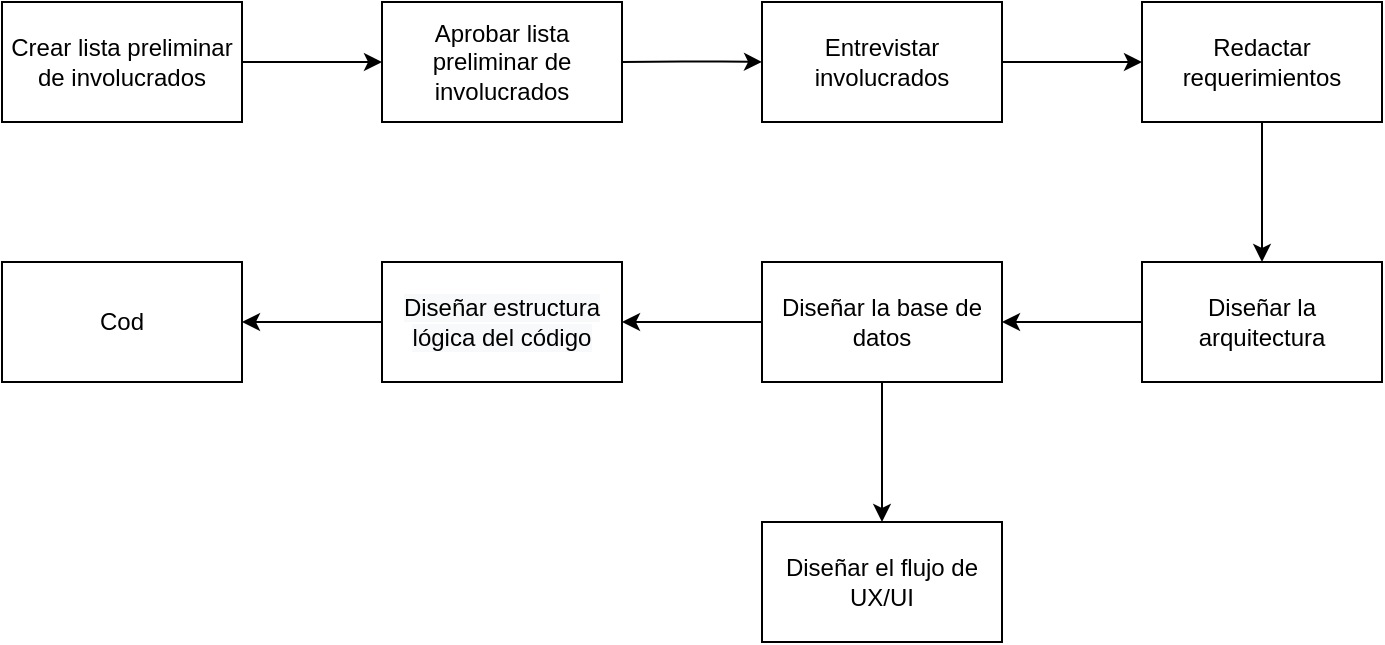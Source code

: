<mxfile version="14.5.1" type="github">
  <diagram id="Rg3e9slVh4RdcCP7ZYgF" name="Page-1">
    <mxGraphModel dx="1293" dy="622" grid="1" gridSize="10" guides="1" tooltips="1" connect="1" arrows="1" fold="1" page="1" pageScale="1" pageWidth="827" pageHeight="1169" math="0" shadow="0">
      <root>
        <mxCell id="0" />
        <mxCell id="1" parent="0" />
        <mxCell id="PnlgcQSMIC5XuG6z7Pq7-1" value="Crear lista preliminar de involucrados&lt;br&gt;" style="rounded=0;whiteSpace=wrap;html=1;" vertex="1" parent="1">
          <mxGeometry x="40" y="40" width="120" height="60" as="geometry" />
        </mxCell>
        <mxCell id="PnlgcQSMIC5XuG6z7Pq7-2" value="Aprobar lista preliminar de involucrados" style="rounded=0;whiteSpace=wrap;html=1;" vertex="1" parent="1">
          <mxGeometry x="230" y="40" width="120" height="60" as="geometry" />
        </mxCell>
        <mxCell id="PnlgcQSMIC5XuG6z7Pq7-3" value="Entrevistar involucrados" style="rounded=0;whiteSpace=wrap;html=1;" vertex="1" parent="1">
          <mxGeometry x="420" y="40" width="120" height="60" as="geometry" />
        </mxCell>
        <mxCell id="PnlgcQSMIC5XuG6z7Pq7-4" value="Redactar requerimientos" style="rounded=0;whiteSpace=wrap;html=1;" vertex="1" parent="1">
          <mxGeometry x="610" y="40" width="120" height="60" as="geometry" />
        </mxCell>
        <mxCell id="PnlgcQSMIC5XuG6z7Pq7-5" value="" style="endArrow=classic;html=1;exitX=1;exitY=0.5;exitDx=0;exitDy=0;entryX=0;entryY=0.5;entryDx=0;entryDy=0;" edge="1" parent="1" source="PnlgcQSMIC5XuG6z7Pq7-1" target="PnlgcQSMIC5XuG6z7Pq7-2">
          <mxGeometry width="50" height="50" relative="1" as="geometry">
            <mxPoint x="160" y="110" as="sourcePoint" />
            <mxPoint x="210" y="60" as="targetPoint" />
          </mxGeometry>
        </mxCell>
        <mxCell id="PnlgcQSMIC5XuG6z7Pq7-7" value="" style="endArrow=classic;html=1;exitX=1;exitY=0.5;exitDx=0;exitDy=0;entryX=0;entryY=0.5;entryDx=0;entryDy=0;" edge="1" parent="1" source="PnlgcQSMIC5XuG6z7Pq7-2" target="PnlgcQSMIC5XuG6z7Pq7-3">
          <mxGeometry width="50" height="50" relative="1" as="geometry">
            <mxPoint x="350" y="69.66" as="sourcePoint" />
            <mxPoint x="420" y="69.66" as="targetPoint" />
            <Array as="points">
              <mxPoint x="390" y="69.66" />
            </Array>
          </mxGeometry>
        </mxCell>
        <mxCell id="PnlgcQSMIC5XuG6z7Pq7-8" value="" style="endArrow=classic;html=1;exitX=1;exitY=0.5;exitDx=0;exitDy=0;entryX=0;entryY=0.5;entryDx=0;entryDy=0;" edge="1" parent="1" source="PnlgcQSMIC5XuG6z7Pq7-3" target="PnlgcQSMIC5XuG6z7Pq7-4">
          <mxGeometry width="50" height="50" relative="1" as="geometry">
            <mxPoint x="350" y="220" as="sourcePoint" />
            <mxPoint x="400" y="170" as="targetPoint" />
          </mxGeometry>
        </mxCell>
        <mxCell id="PnlgcQSMIC5XuG6z7Pq7-9" value="Diseñar la arquitectura" style="rounded=0;whiteSpace=wrap;html=1;" vertex="1" parent="1">
          <mxGeometry x="610" y="170" width="120" height="60" as="geometry" />
        </mxCell>
        <mxCell id="PnlgcQSMIC5XuG6z7Pq7-10" value="Diseñar la base de datos" style="rounded=0;whiteSpace=wrap;html=1;" vertex="1" parent="1">
          <mxGeometry x="420" y="170" width="120" height="60" as="geometry" />
        </mxCell>
        <mxCell id="PnlgcQSMIC5XuG6z7Pq7-11" value="" style="endArrow=classic;html=1;entryX=0.5;entryY=0;entryDx=0;entryDy=0;exitX=0.5;exitY=1;exitDx=0;exitDy=0;" edge="1" parent="1" source="PnlgcQSMIC5XuG6z7Pq7-4" target="PnlgcQSMIC5XuG6z7Pq7-9">
          <mxGeometry width="50" height="50" relative="1" as="geometry">
            <mxPoint x="490" y="320" as="sourcePoint" />
            <mxPoint x="540" y="270" as="targetPoint" />
          </mxGeometry>
        </mxCell>
        <mxCell id="PnlgcQSMIC5XuG6z7Pq7-12" value="" style="endArrow=classic;html=1;exitX=0;exitY=0.5;exitDx=0;exitDy=0;entryX=1;entryY=0.5;entryDx=0;entryDy=0;" edge="1" parent="1" source="PnlgcQSMIC5XuG6z7Pq7-9" target="PnlgcQSMIC5XuG6z7Pq7-10">
          <mxGeometry width="50" height="50" relative="1" as="geometry">
            <mxPoint x="500" y="340" as="sourcePoint" />
            <mxPoint x="550" y="290" as="targetPoint" />
          </mxGeometry>
        </mxCell>
        <mxCell id="PnlgcQSMIC5XuG6z7Pq7-13" value="&#xa;&#xa;&lt;span style=&quot;color: rgb(0, 0, 0); font-family: helvetica; font-size: 12px; font-style: normal; font-weight: 400; letter-spacing: normal; text-align: center; text-indent: 0px; text-transform: none; word-spacing: 0px; background-color: rgb(248, 249, 250); display: inline; float: none;&quot;&gt;Diseñar estructura lógica del código&lt;/span&gt;&#xa;&#xa;" style="rounded=0;whiteSpace=wrap;html=1;" vertex="1" parent="1">
          <mxGeometry x="230" y="170" width="120" height="60" as="geometry" />
        </mxCell>
        <mxCell id="PnlgcQSMIC5XuG6z7Pq7-14" value="Diseñar el flujo de UX/UI" style="rounded=0;whiteSpace=wrap;html=1;" vertex="1" parent="1">
          <mxGeometry x="420" y="300" width="120" height="60" as="geometry" />
        </mxCell>
        <mxCell id="PnlgcQSMIC5XuG6z7Pq7-15" value="" style="endArrow=classic;html=1;entryX=1;entryY=0.5;entryDx=0;entryDy=0;exitX=0;exitY=0.5;exitDx=0;exitDy=0;" edge="1" parent="1" source="PnlgcQSMIC5XuG6z7Pq7-10" target="PnlgcQSMIC5XuG6z7Pq7-13">
          <mxGeometry width="50" height="50" relative="1" as="geometry">
            <mxPoint x="380" y="280" as="sourcePoint" />
            <mxPoint x="430" y="230" as="targetPoint" />
          </mxGeometry>
        </mxCell>
        <mxCell id="PnlgcQSMIC5XuG6z7Pq7-16" value="" style="endArrow=classic;html=1;exitX=0.5;exitY=1;exitDx=0;exitDy=0;entryX=0.5;entryY=0;entryDx=0;entryDy=0;" edge="1" parent="1" source="PnlgcQSMIC5XuG6z7Pq7-10" target="PnlgcQSMIC5XuG6z7Pq7-14">
          <mxGeometry width="50" height="50" relative="1" as="geometry">
            <mxPoint x="480" y="320" as="sourcePoint" />
            <mxPoint x="530" y="270" as="targetPoint" />
          </mxGeometry>
        </mxCell>
        <mxCell id="PnlgcQSMIC5XuG6z7Pq7-17" value="Cod" style="rounded=0;whiteSpace=wrap;html=1;" vertex="1" parent="1">
          <mxGeometry x="40" y="170" width="120" height="60" as="geometry" />
        </mxCell>
        <mxCell id="PnlgcQSMIC5XuG6z7Pq7-19" value="" style="endArrow=classic;html=1;exitX=0;exitY=0.5;exitDx=0;exitDy=0;entryX=1;entryY=0.5;entryDx=0;entryDy=0;" edge="1" parent="1" source="PnlgcQSMIC5XuG6z7Pq7-13" target="PnlgcQSMIC5XuG6z7Pq7-17">
          <mxGeometry width="50" height="50" relative="1" as="geometry">
            <mxPoint x="220" y="310" as="sourcePoint" />
            <mxPoint x="270" y="260" as="targetPoint" />
          </mxGeometry>
        </mxCell>
      </root>
    </mxGraphModel>
  </diagram>
</mxfile>
